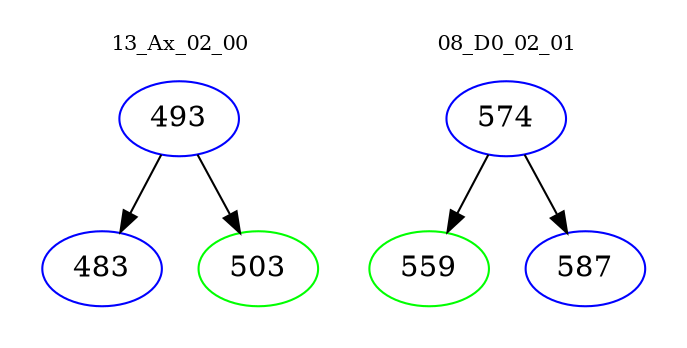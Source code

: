 digraph{
subgraph cluster_0 {
color = white
label = "13_Ax_02_00";
fontsize=10;
T0_493 [label="493", color="blue"]
T0_493 -> T0_483 [color="black"]
T0_483 [label="483", color="blue"]
T0_493 -> T0_503 [color="black"]
T0_503 [label="503", color="green"]
}
subgraph cluster_1 {
color = white
label = "08_D0_02_01";
fontsize=10;
T1_574 [label="574", color="blue"]
T1_574 -> T1_559 [color="black"]
T1_559 [label="559", color="green"]
T1_574 -> T1_587 [color="black"]
T1_587 [label="587", color="blue"]
}
}
